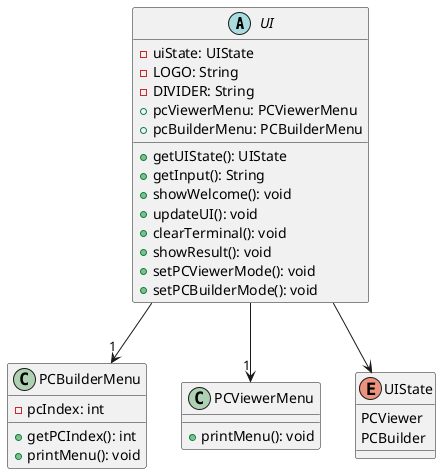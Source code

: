 @startuml

abstract class UI {
    -uiState: UIState
    -LOGO: String
    -DIVIDER: String
    +pcViewerMenu: PCViewerMenu
    +pcBuilderMenu: PCBuilderMenu

    +getUIState(): UIState
    +getInput(): String
    +showWelcome(): void
    +updateUI(): void
    +clearTerminal(): void
    +showResult(): void
    +setPCViewerMode(): void
    +setPCBuilderMode(): void
}

class PCBuilderMenu {
    -pcIndex: int
    +getPCIndex(): int
    +printMenu(): void
}

class PCViewerMenu {
    +printMenu(): void
}

enum UIState {
    PCViewer
    PCBuilder
}

UI --> "1" PCBuilderMenu
UI --> "1" PCViewerMenu 
UI --> UIState

@enduml
